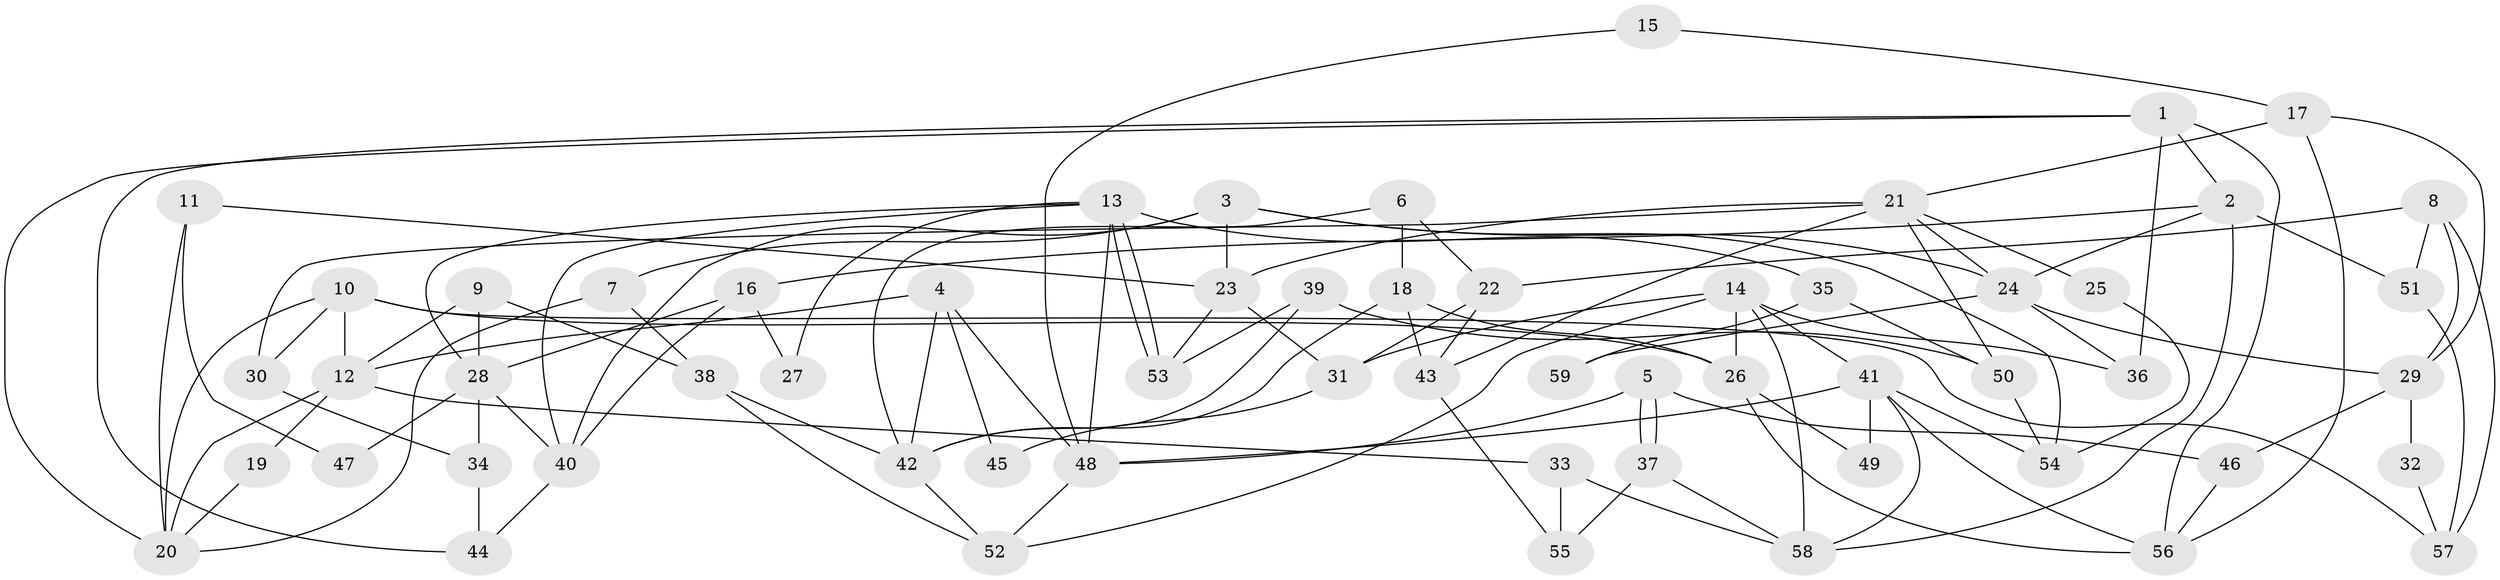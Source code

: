 // Generated by graph-tools (version 1.1) at 2025/36/03/09/25 02:36:03]
// undirected, 59 vertices, 118 edges
graph export_dot {
graph [start="1"]
  node [color=gray90,style=filled];
  1;
  2;
  3;
  4;
  5;
  6;
  7;
  8;
  9;
  10;
  11;
  12;
  13;
  14;
  15;
  16;
  17;
  18;
  19;
  20;
  21;
  22;
  23;
  24;
  25;
  26;
  27;
  28;
  29;
  30;
  31;
  32;
  33;
  34;
  35;
  36;
  37;
  38;
  39;
  40;
  41;
  42;
  43;
  44;
  45;
  46;
  47;
  48;
  49;
  50;
  51;
  52;
  53;
  54;
  55;
  56;
  57;
  58;
  59;
  1 -- 2;
  1 -- 56;
  1 -- 20;
  1 -- 36;
  1 -- 44;
  2 -- 24;
  2 -- 58;
  2 -- 16;
  2 -- 51;
  3 -- 7;
  3 -- 23;
  3 -- 24;
  3 -- 40;
  3 -- 54;
  4 -- 12;
  4 -- 48;
  4 -- 42;
  4 -- 45;
  5 -- 48;
  5 -- 37;
  5 -- 37;
  5 -- 46;
  6 -- 18;
  6 -- 42;
  6 -- 22;
  7 -- 20;
  7 -- 38;
  8 -- 29;
  8 -- 22;
  8 -- 51;
  8 -- 57;
  9 -- 28;
  9 -- 38;
  9 -- 12;
  10 -- 57;
  10 -- 12;
  10 -- 20;
  10 -- 26;
  10 -- 30;
  11 -- 20;
  11 -- 23;
  11 -- 47;
  12 -- 20;
  12 -- 19;
  12 -- 33;
  13 -- 53;
  13 -- 53;
  13 -- 40;
  13 -- 27;
  13 -- 28;
  13 -- 35;
  13 -- 48;
  14 -- 36;
  14 -- 26;
  14 -- 31;
  14 -- 41;
  14 -- 52;
  14 -- 58;
  15 -- 17;
  15 -- 48;
  16 -- 28;
  16 -- 27;
  16 -- 40;
  17 -- 29;
  17 -- 21;
  17 -- 56;
  18 -- 42;
  18 -- 43;
  18 -- 26;
  19 -- 20;
  21 -- 30;
  21 -- 23;
  21 -- 24;
  21 -- 25;
  21 -- 43;
  21 -- 50;
  22 -- 43;
  22 -- 31;
  23 -- 31;
  23 -- 53;
  24 -- 29;
  24 -- 36;
  24 -- 59;
  25 -- 54;
  26 -- 49;
  26 -- 56;
  28 -- 40;
  28 -- 34;
  28 -- 47;
  29 -- 46;
  29 -- 32;
  30 -- 34;
  31 -- 45;
  32 -- 57;
  33 -- 58;
  33 -- 55;
  34 -- 44;
  35 -- 50;
  35 -- 59;
  37 -- 58;
  37 -- 55;
  38 -- 52;
  38 -- 42;
  39 -- 50;
  39 -- 42;
  39 -- 53;
  40 -- 44;
  41 -- 56;
  41 -- 48;
  41 -- 49;
  41 -- 54;
  41 -- 58;
  42 -- 52;
  43 -- 55;
  46 -- 56;
  48 -- 52;
  50 -- 54;
  51 -- 57;
}
